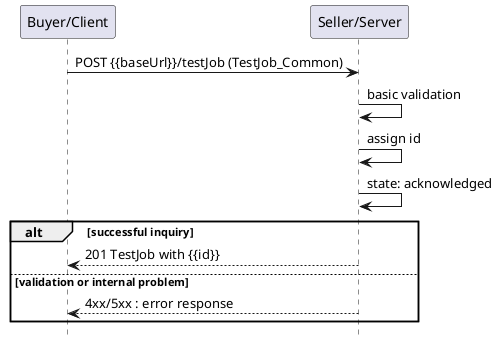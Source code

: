 @startuml useCase7


hide footbox

participant "Buyer/Client" as B
participant "Seller/Server" as S

B -> S : POST {{baseUrl}}/testJob (TestJob_Common)

S -> S : basic validation
S -> S : assign id
S -> S : state: acknowledged
alt successful inquiry
    B <-- S : 201 TestJob with {{id}}
else validation or internal problem
    B <-- S: 4xx/5xx : error response
end

@enduml